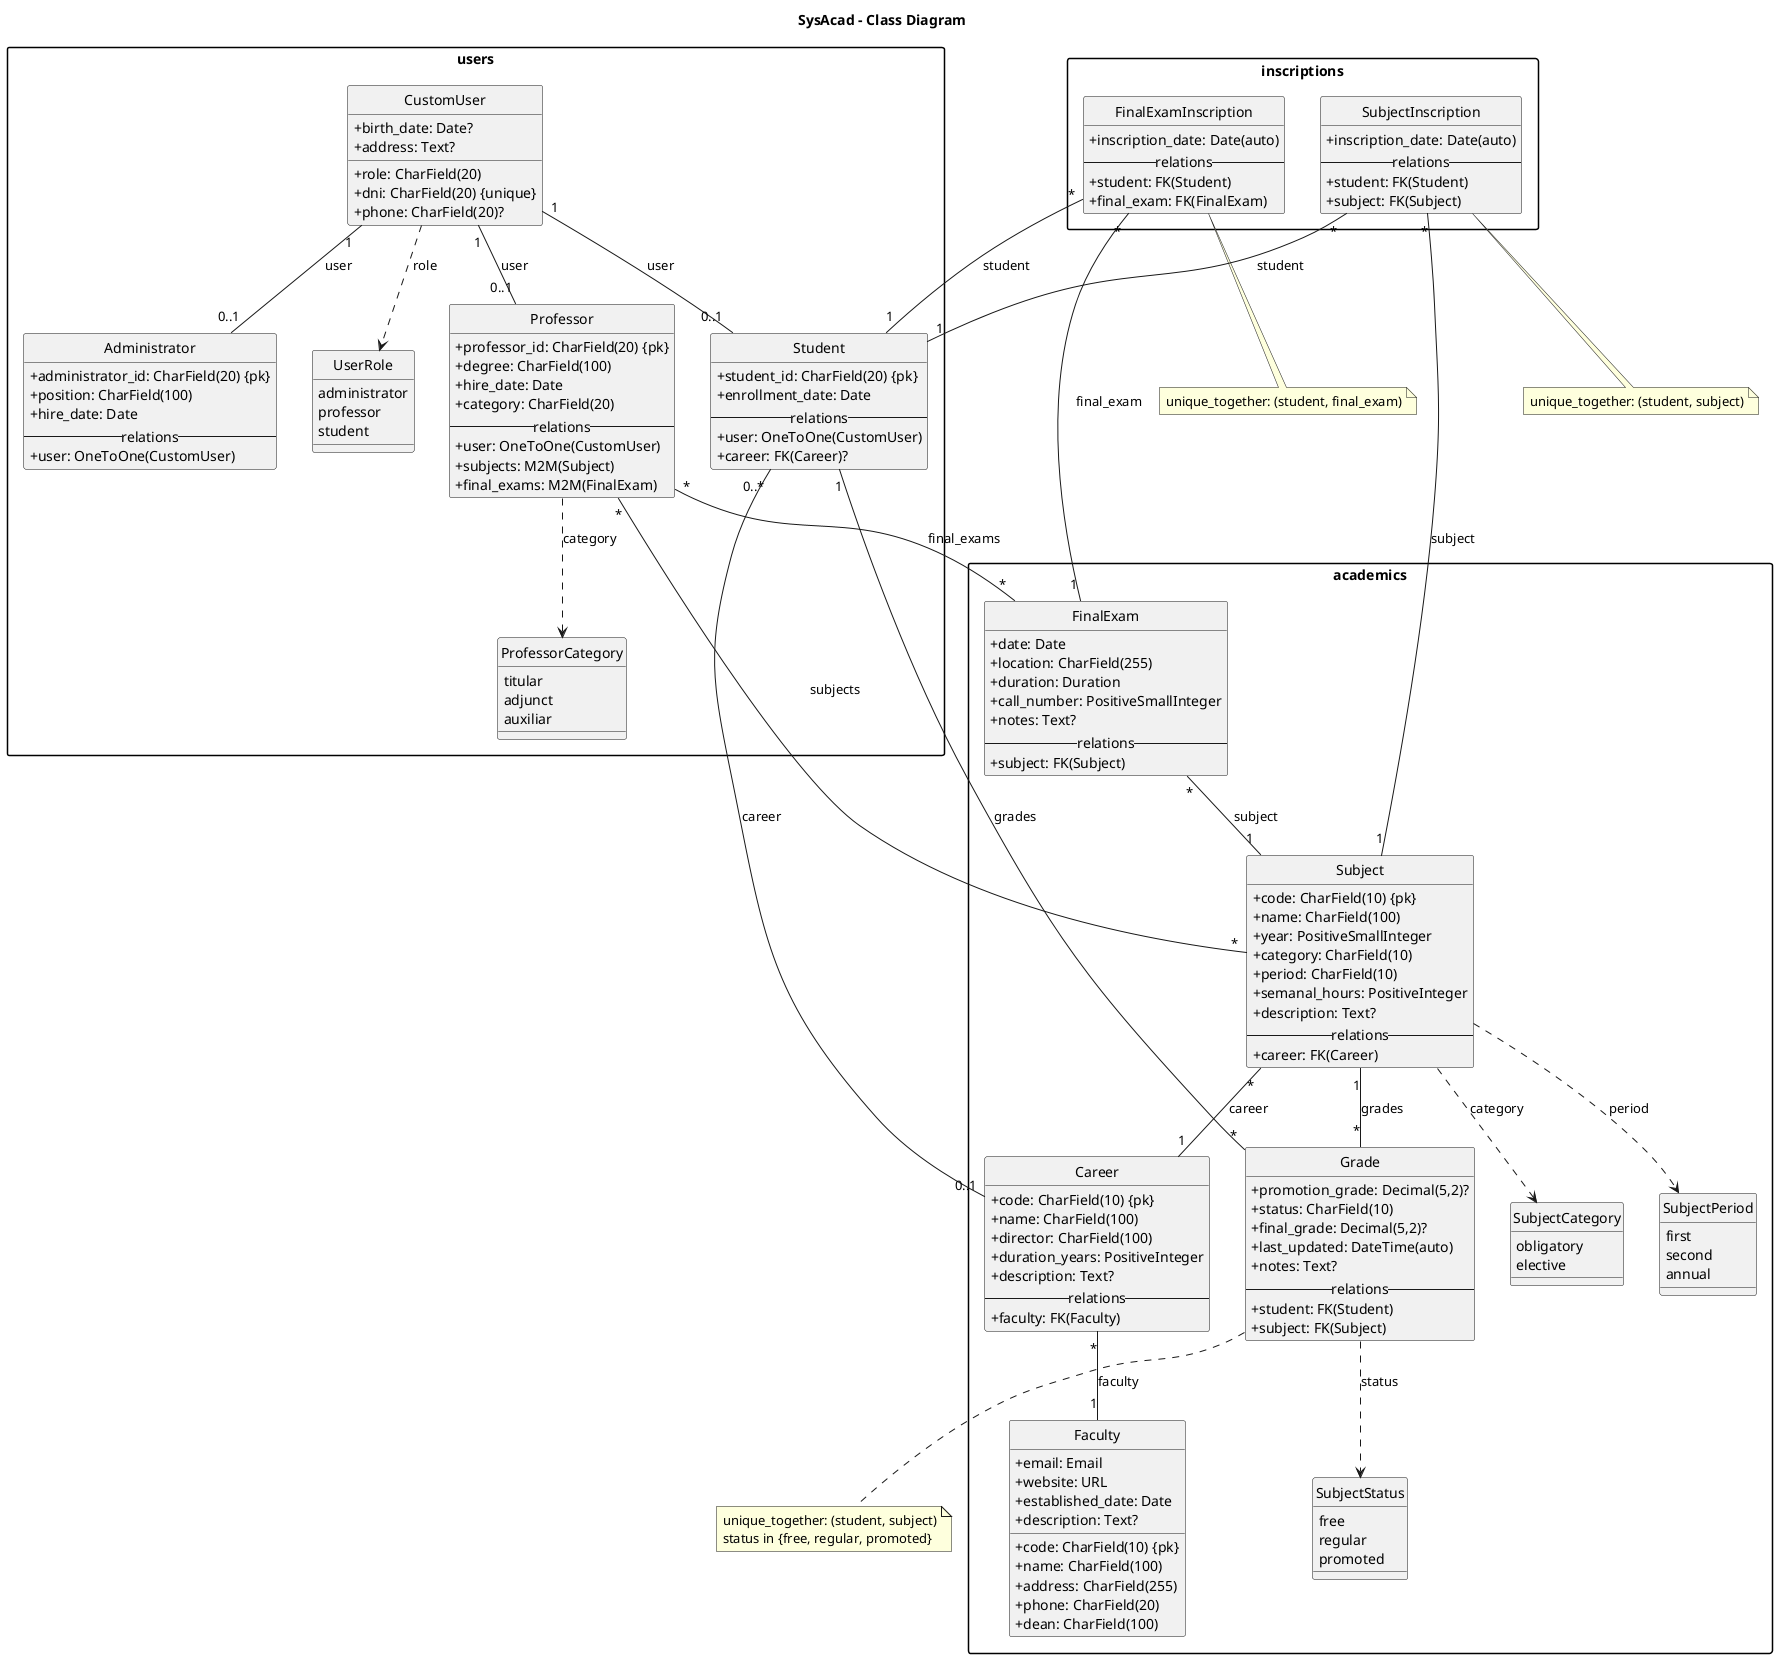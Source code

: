 @startuml extended
skinparam classAttributeIconSize 0
skinparam packageStyle rectangle
hide circle

title SysAcad - Class Diagram

package users {
  class CustomUser {
    +role: CharField(20)
    +dni: CharField(20) {unique}
    +phone: CharField(20)?
    +birth_date: Date?
    +address: Text?
  }

  class Student {
    +student_id: CharField(20) {pk}
    +enrollment_date: Date
    -- relations --
    +user: OneToOne(CustomUser)
    +career: FK(Career)?
  }

  class Professor {
    +professor_id: CharField(20) {pk}
    +degree: CharField(100)
    +hire_date: Date
    +category: CharField(20)
    -- relations --
    +user: OneToOne(CustomUser)
    +subjects: M2M(Subject)
    +final_exams: M2M(FinalExam)
  }

  class Administrator {
    +administrator_id: CharField(20) {pk}
    +position: CharField(100)
    +hire_date: Date
    -- relations --
    +user: OneToOne(CustomUser)
  }

  enum UserRole {
    administrator
    professor
    student
  }

  enum ProfessorCategory {
    titular
    adjunct
    auxiliar
  }
}

package academics {
  class Faculty {
    +code: CharField(10) {pk}
    +name: CharField(100)
    +address: CharField(255)
    +phone: CharField(20)
    +email: Email
    +website: URL
    +dean: CharField(100)
    +established_date: Date
    +description: Text?
  }

  class Career {
    +code: CharField(10) {pk}
    +name: CharField(100)
    +director: CharField(100)
    +duration_years: PositiveInteger
    +description: Text?
    -- relations --
    +faculty: FK(Faculty)
  }

  class Subject {
    +code: CharField(10) {pk}
    +name: CharField(100)
    +year: PositiveSmallInteger
    +category: CharField(10)
    +period: CharField(10)
    +semanal_hours: PositiveInteger
    +description: Text?
    -- relations --
    +career: FK(Career)
  }

  enum SubjectCategory {
    obligatory
    elective
  }

  enum SubjectPeriod {
    first
    second
    annual
  }

  class FinalExam {
    +date: Date
    +location: CharField(255)
    +duration: Duration
    +call_number: PositiveSmallInteger
    +notes: Text?
    -- relations --
    +subject: FK(Subject)
  }

  class Grade {
    +promotion_grade: Decimal(5,2)?
    +status: CharField(10)
    +final_grade: Decimal(5,2)?
    +last_updated: DateTime(auto)
    +notes: Text?
    -- relations --
    +student: FK(Student)
    +subject: FK(Subject)
  }

  enum SubjectStatus {
    free
    regular
    promoted
  }
}

package inscriptions {
  class SubjectInscription {
    +inscription_date: Date(auto)
    -- relations --
    +student: FK(Student)
    +subject: FK(Subject)
  }

  class FinalExamInscription {
    +inscription_date: Date(auto)
    -- relations --
    +student: FK(Student)
    +final_exam: FK(FinalExam)
  }
}

' One-to-one (User profiles)
CustomUser "1" -- "0..1" Student : user
CustomUser "1" -- "0..1" Professor : user
CustomUser "1" -- "0..1" Administrator : user

' Academics hierarchy
Career "*" -- "1" Faculty : faculty
Subject "*" -- "1" Career : career
FinalExam "*" -- "1" Subject : subject
Student "0..*" -- "0..1" Career : career

' Many-to-many assignments
Professor "*" -- "*" Subject : subjects
Professor "*" -- "*" FinalExam : final_exams

' Grades (per student per subject)
Student "1" -- "*" Grade : grades
Subject "1" -- "*" Grade : grades

' Inscriptions
SubjectInscription "*" -- "1" Student : student
SubjectInscription "*" -- "1" Subject : subject
FinalExamInscription "*" -- "1" Student : student
FinalExamInscription "*" -- "1" FinalExam : final_exam

' Notes and constraints
note bottom of Grade
  unique_together: (student, subject)
  status in {free, regular, promoted}
end note

note bottom of SubjectInscription
  unique_together: (student, subject)
end note

note bottom of FinalExamInscription
  unique_together: (student, final_exam)
end note

' Enum dependencies
CustomUser ..> UserRole : role
Professor ..> ProfessorCategory : category
Subject ..> SubjectCategory : category
Subject ..> SubjectPeriod : period
Grade ..> SubjectStatus : status

@enduml
